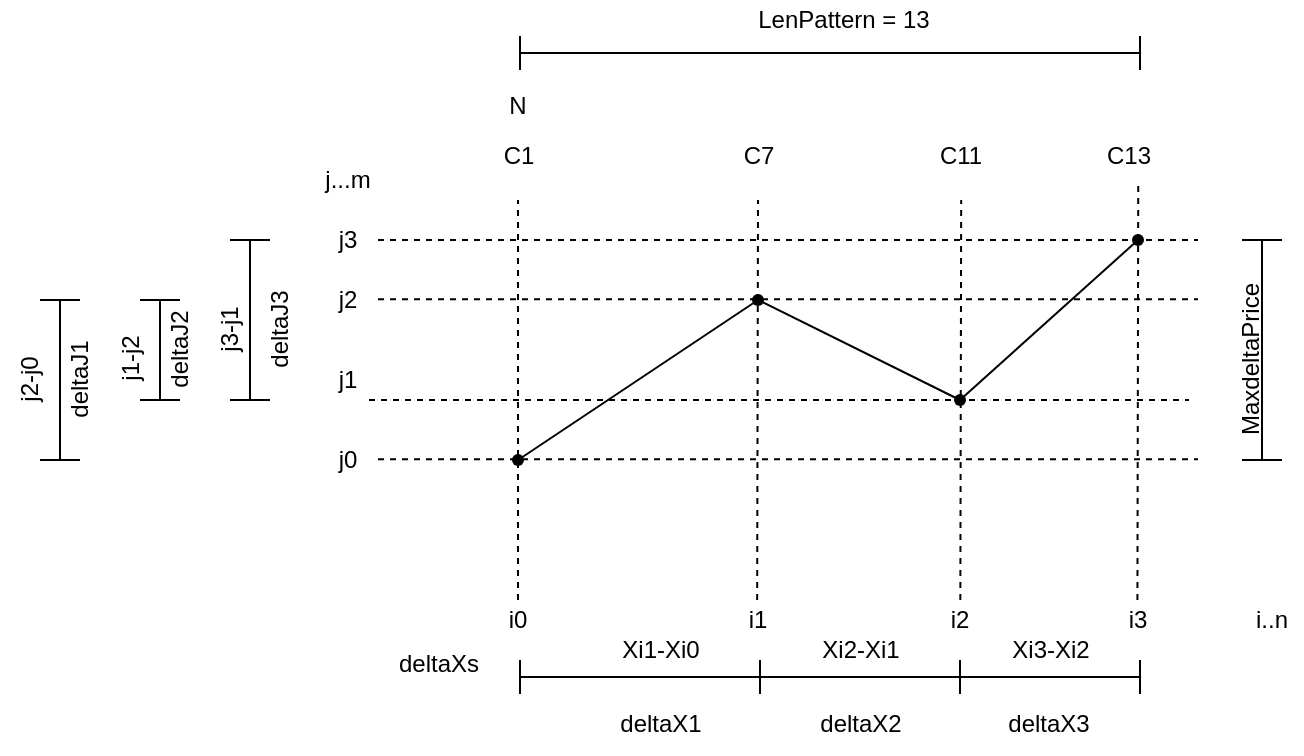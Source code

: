 <mxfile version="24.7.7">
  <diagram name="Pagina-1" id="jXFCeU8REB0r_83kQHwA">
    <mxGraphModel dx="2261" dy="738" grid="1" gridSize="10" guides="1" tooltips="1" connect="1" arrows="1" fold="1" page="1" pageScale="1" pageWidth="827" pageHeight="1169" math="0" shadow="0">
      <root>
        <mxCell id="0" />
        <mxCell id="1" parent="0" />
        <mxCell id="M-iUJmVRKBG9PvXo1UCz-1" value="" style="endArrow=none;html=1;rounded=0;" parent="1" source="M-iUJmVRKBG9PvXo1UCz-5" target="M-iUJmVRKBG9PvXo1UCz-4" edge="1">
          <mxGeometry width="50" height="50" relative="1" as="geometry">
            <mxPoint x="139" y="330" as="sourcePoint" />
            <mxPoint x="259" y="250" as="targetPoint" />
          </mxGeometry>
        </mxCell>
        <mxCell id="M-iUJmVRKBG9PvXo1UCz-2" value="" style="endArrow=none;html=1;rounded=0;" parent="1" source="M-iUJmVRKBG9PvXo1UCz-7" edge="1">
          <mxGeometry width="50" height="50" relative="1" as="geometry">
            <mxPoint x="289" y="290" as="sourcePoint" />
            <mxPoint x="259" y="250" as="targetPoint" />
          </mxGeometry>
        </mxCell>
        <mxCell id="M-iUJmVRKBG9PvXo1UCz-3" value="" style="endArrow=none;html=1;rounded=0;" parent="1" source="M-iUJmVRKBG9PvXo1UCz-9" target="M-iUJmVRKBG9PvXo1UCz-7" edge="1">
          <mxGeometry width="50" height="50" relative="1" as="geometry">
            <mxPoint x="349" y="220" as="sourcePoint" />
            <mxPoint x="289" y="290" as="targetPoint" />
          </mxGeometry>
        </mxCell>
        <mxCell id="M-iUJmVRKBG9PvXo1UCz-4" value="" style="shape=waypoint;sketch=0;fillStyle=solid;size=6;pointerEvents=1;points=[];fillColor=none;resizable=0;rotatable=0;perimeter=centerPerimeter;snapToPoint=1;" parent="1" vertex="1">
          <mxGeometry x="249" y="240" width="20" height="20" as="geometry" />
        </mxCell>
        <mxCell id="M-iUJmVRKBG9PvXo1UCz-6" value="" style="endArrow=none;html=1;rounded=0;" parent="1" target="M-iUJmVRKBG9PvXo1UCz-5" edge="1">
          <mxGeometry width="50" height="50" relative="1" as="geometry">
            <mxPoint x="139" y="330" as="sourcePoint" />
            <mxPoint x="259" y="250" as="targetPoint" />
          </mxGeometry>
        </mxCell>
        <mxCell id="M-iUJmVRKBG9PvXo1UCz-5" value="" style="shape=waypoint;sketch=0;fillStyle=solid;size=6;pointerEvents=1;points=[];fillColor=none;resizable=0;rotatable=0;perimeter=centerPerimeter;snapToPoint=1;" parent="1" vertex="1">
          <mxGeometry x="129" y="320" width="20" height="20" as="geometry" />
        </mxCell>
        <mxCell id="M-iUJmVRKBG9PvXo1UCz-7" value="" style="shape=waypoint;sketch=0;fillStyle=solid;size=6;pointerEvents=1;points=[];fillColor=none;resizable=0;rotatable=0;perimeter=centerPerimeter;snapToPoint=1;" parent="1" vertex="1">
          <mxGeometry x="350" y="290" width="20" height="20" as="geometry" />
        </mxCell>
        <mxCell id="M-iUJmVRKBG9PvXo1UCz-9" value="" style="shape=waypoint;sketch=0;fillStyle=solid;size=6;pointerEvents=1;points=[];fillColor=none;resizable=0;rotatable=0;perimeter=centerPerimeter;snapToPoint=1;" parent="1" vertex="1">
          <mxGeometry x="439" y="210" width="20" height="20" as="geometry" />
        </mxCell>
        <mxCell id="M-iUJmVRKBG9PvXo1UCz-12" value="" style="endArrow=none;dashed=1;html=1;rounded=0;" parent="1" edge="1">
          <mxGeometry width="50" height="50" relative="1" as="geometry">
            <mxPoint x="139" y="400" as="sourcePoint" />
            <mxPoint x="139" y="200" as="targetPoint" />
          </mxGeometry>
        </mxCell>
        <mxCell id="M-iUJmVRKBG9PvXo1UCz-13" value="" style="endArrow=none;dashed=1;html=1;rounded=0;" parent="1" edge="1">
          <mxGeometry width="50" height="50" relative="1" as="geometry">
            <mxPoint x="258.58" y="400" as="sourcePoint" />
            <mxPoint x="259" y="200" as="targetPoint" />
          </mxGeometry>
        </mxCell>
        <mxCell id="M-iUJmVRKBG9PvXo1UCz-14" value="" style="endArrow=none;dashed=1;html=1;rounded=0;" parent="1" edge="1">
          <mxGeometry width="50" height="50" relative="1" as="geometry">
            <mxPoint x="360.17" y="400" as="sourcePoint" />
            <mxPoint x="360.59" y="200" as="targetPoint" />
          </mxGeometry>
        </mxCell>
        <mxCell id="M-iUJmVRKBG9PvXo1UCz-15" value="" style="endArrow=none;dashed=1;html=1;rounded=0;" parent="1" edge="1">
          <mxGeometry width="50" height="50" relative="1" as="geometry">
            <mxPoint x="448.71" y="400" as="sourcePoint" />
            <mxPoint x="449.13" y="190" as="targetPoint" />
          </mxGeometry>
        </mxCell>
        <mxCell id="M-iUJmVRKBG9PvXo1UCz-16" value="" style="endArrow=none;dashed=1;html=1;rounded=0;" parent="1" edge="1">
          <mxGeometry width="50" height="50" relative="1" as="geometry">
            <mxPoint x="69" y="249.58" as="sourcePoint" />
            <mxPoint x="479" y="249.58" as="targetPoint" />
          </mxGeometry>
        </mxCell>
        <mxCell id="M-iUJmVRKBG9PvXo1UCz-17" value="" style="endArrow=none;dashed=1;html=1;rounded=0;" parent="1" edge="1">
          <mxGeometry width="50" height="50" relative="1" as="geometry">
            <mxPoint x="64.5" y="300" as="sourcePoint" />
            <mxPoint x="474.5" y="300" as="targetPoint" />
          </mxGeometry>
        </mxCell>
        <mxCell id="M-iUJmVRKBG9PvXo1UCz-18" value="" style="endArrow=none;dashed=1;html=1;rounded=0;" parent="1" edge="1">
          <mxGeometry width="50" height="50" relative="1" as="geometry">
            <mxPoint x="69" y="329.58" as="sourcePoint" />
            <mxPoint x="479" y="329.58" as="targetPoint" />
          </mxGeometry>
        </mxCell>
        <mxCell id="M-iUJmVRKBG9PvXo1UCz-19" value="" style="endArrow=none;dashed=1;html=1;rounded=0;" parent="1" edge="1">
          <mxGeometry width="50" height="50" relative="1" as="geometry">
            <mxPoint x="69" y="220.0" as="sourcePoint" />
            <mxPoint x="479" y="220.0" as="targetPoint" />
          </mxGeometry>
        </mxCell>
        <mxCell id="M-iUJmVRKBG9PvXo1UCz-20" value="i0" style="text;html=1;align=center;verticalAlign=middle;whiteSpace=wrap;rounded=0;" parent="1" vertex="1">
          <mxGeometry x="124" y="400" width="30" height="20" as="geometry" />
        </mxCell>
        <mxCell id="M-iUJmVRKBG9PvXo1UCz-21" value="i1" style="text;html=1;align=center;verticalAlign=middle;whiteSpace=wrap;rounded=0;" parent="1" vertex="1">
          <mxGeometry x="244" y="400" width="30" height="20" as="geometry" />
        </mxCell>
        <mxCell id="M-iUJmVRKBG9PvXo1UCz-22" value="i2" style="text;html=1;align=center;verticalAlign=middle;whiteSpace=wrap;rounded=0;" parent="1" vertex="1">
          <mxGeometry x="345" y="400" width="30" height="20" as="geometry" />
        </mxCell>
        <mxCell id="M-iUJmVRKBG9PvXo1UCz-23" value="i3" style="text;html=1;align=center;verticalAlign=middle;whiteSpace=wrap;rounded=0;" parent="1" vertex="1">
          <mxGeometry x="434" y="400" width="30" height="20" as="geometry" />
        </mxCell>
        <mxCell id="M-iUJmVRKBG9PvXo1UCz-24" value="j0" style="text;html=1;align=center;verticalAlign=middle;whiteSpace=wrap;rounded=0;" parent="1" vertex="1">
          <mxGeometry x="39" y="320" width="30" height="20" as="geometry" />
        </mxCell>
        <mxCell id="M-iUJmVRKBG9PvXo1UCz-25" value="j1" style="text;html=1;align=center;verticalAlign=middle;whiteSpace=wrap;rounded=0;" parent="1" vertex="1">
          <mxGeometry x="39" y="280" width="30" height="20" as="geometry" />
        </mxCell>
        <mxCell id="M-iUJmVRKBG9PvXo1UCz-26" value="j2" style="text;html=1;align=center;verticalAlign=middle;whiteSpace=wrap;rounded=0;" parent="1" vertex="1">
          <mxGeometry x="39" y="240" width="30" height="20" as="geometry" />
        </mxCell>
        <mxCell id="M-iUJmVRKBG9PvXo1UCz-27" value="j3" style="text;html=1;align=center;verticalAlign=middle;whiteSpace=wrap;rounded=0;" parent="1" vertex="1">
          <mxGeometry x="39" y="210" width="30" height="20" as="geometry" />
        </mxCell>
        <mxCell id="M-iUJmVRKBG9PvXo1UCz-28" value="i..n" style="text;html=1;align=center;verticalAlign=middle;whiteSpace=wrap;rounded=0;" parent="1" vertex="1">
          <mxGeometry x="501" y="400" width="30" height="20" as="geometry" />
        </mxCell>
        <mxCell id="M-iUJmVRKBG9PvXo1UCz-29" value="j...m" style="text;html=1;align=center;verticalAlign=middle;whiteSpace=wrap;rounded=0;" parent="1" vertex="1">
          <mxGeometry x="39" y="180" width="30" height="20" as="geometry" />
        </mxCell>
        <mxCell id="M-iUJmVRKBG9PvXo1UCz-41" value="" style="shape=crossbar;whiteSpace=wrap;html=1;rounded=1;" parent="1" vertex="1">
          <mxGeometry x="140" y="430" width="120" height="17" as="geometry" />
        </mxCell>
        <mxCell id="M-iUJmVRKBG9PvXo1UCz-44" value="N" style="text;html=1;align=center;verticalAlign=middle;whiteSpace=wrap;rounded=0;" parent="1" vertex="1">
          <mxGeometry x="124" y="143" width="30" height="20" as="geometry" />
        </mxCell>
        <mxCell id="M-iUJmVRKBG9PvXo1UCz-46" value="" style="shape=crossbar;whiteSpace=wrap;html=1;rounded=1;" parent="1" vertex="1">
          <mxGeometry x="140" y="118" width="310" height="17" as="geometry" />
        </mxCell>
        <mxCell id="M-iUJmVRKBG9PvXo1UCz-47" value="LenPattern = 13" style="text;html=1;align=center;verticalAlign=middle;whiteSpace=wrap;rounded=0;" parent="1" vertex="1">
          <mxGeometry x="244" y="100" width="116" height="20" as="geometry" />
        </mxCell>
        <mxCell id="M-iUJmVRKBG9PvXo1UCz-48" value="" style="shape=crossbar;whiteSpace=wrap;html=1;rounded=1;direction=south;" parent="1" vertex="1">
          <mxGeometry x="501" y="220" width="20" height="110" as="geometry" />
        </mxCell>
        <mxCell id="M-iUJmVRKBG9PvXo1UCz-49" value="MaxdeltaPrice" style="text;html=1;align=center;verticalAlign=middle;whiteSpace=wrap;rounded=0;rotation=-90;" parent="1" vertex="1">
          <mxGeometry x="490" y="269.5" width="30" height="20" as="geometry" />
        </mxCell>
        <mxCell id="M-iUJmVRKBG9PvXo1UCz-50" value="" style="shape=crossbar;whiteSpace=wrap;html=1;rounded=1;" parent="1" vertex="1">
          <mxGeometry x="260" y="430" width="100" height="17" as="geometry" />
        </mxCell>
        <mxCell id="M-iUJmVRKBG9PvXo1UCz-51" value="" style="shape=crossbar;whiteSpace=wrap;html=1;rounded=1;" parent="1" vertex="1">
          <mxGeometry x="360" y="430" width="90" height="17" as="geometry" />
        </mxCell>
        <mxCell id="M-iUJmVRKBG9PvXo1UCz-52" value="Xi1-Xi0" style="text;html=1;align=center;verticalAlign=middle;resizable=0;points=[];autosize=1;strokeColor=none;fillColor=none;" parent="1" vertex="1">
          <mxGeometry x="180" y="410" width="60" height="30" as="geometry" />
        </mxCell>
        <mxCell id="M-iUJmVRKBG9PvXo1UCz-53" value="Xi2-Xi1" style="text;html=1;align=center;verticalAlign=middle;resizable=0;points=[];autosize=1;strokeColor=none;fillColor=none;" parent="1" vertex="1">
          <mxGeometry x="280" y="410" width="60" height="30" as="geometry" />
        </mxCell>
        <mxCell id="M-iUJmVRKBG9PvXo1UCz-54" value="Xi3-Xi2" style="text;html=1;align=center;verticalAlign=middle;resizable=0;points=[];autosize=1;strokeColor=none;fillColor=none;" parent="1" vertex="1">
          <mxGeometry x="375" y="410" width="60" height="30" as="geometry" />
        </mxCell>
        <mxCell id="M-iUJmVRKBG9PvXo1UCz-55" value="deltaXs" style="text;html=1;align=center;verticalAlign=middle;resizable=0;points=[];autosize=1;strokeColor=none;fillColor=none;" parent="1" vertex="1">
          <mxGeometry x="69" y="417" width="60" height="30" as="geometry" />
        </mxCell>
        <mxCell id="M-iUJmVRKBG9PvXo1UCz-56" value="deltaX1" style="text;html=1;align=center;verticalAlign=middle;resizable=0;points=[];autosize=1;strokeColor=none;fillColor=none;" parent="1" vertex="1">
          <mxGeometry x="180" y="447" width="60" height="30" as="geometry" />
        </mxCell>
        <mxCell id="M-iUJmVRKBG9PvXo1UCz-57" value="deltaX2" style="text;html=1;align=center;verticalAlign=middle;resizable=0;points=[];autosize=1;strokeColor=none;fillColor=none;" parent="1" vertex="1">
          <mxGeometry x="280" y="447" width="60" height="30" as="geometry" />
        </mxCell>
        <mxCell id="M-iUJmVRKBG9PvXo1UCz-58" value="deltaX3" style="text;html=1;align=center;verticalAlign=middle;resizable=0;points=[];autosize=1;strokeColor=none;fillColor=none;" parent="1" vertex="1">
          <mxGeometry x="374" y="447" width="60" height="30" as="geometry" />
        </mxCell>
        <mxCell id="M-iUJmVRKBG9PvXo1UCz-61" value="C1" style="text;html=1;align=center;verticalAlign=middle;resizable=0;points=[];autosize=1;strokeColor=none;fillColor=none;" parent="1" vertex="1">
          <mxGeometry x="119" y="163" width="40" height="30" as="geometry" />
        </mxCell>
        <mxCell id="M-iUJmVRKBG9PvXo1UCz-62" value="C7" style="text;html=1;align=center;verticalAlign=middle;resizable=0;points=[];autosize=1;strokeColor=none;fillColor=none;" parent="1" vertex="1">
          <mxGeometry x="239" y="163" width="40" height="30" as="geometry" />
        </mxCell>
        <mxCell id="M-iUJmVRKBG9PvXo1UCz-63" value="C11" style="text;html=1;align=center;verticalAlign=middle;resizable=0;points=[];autosize=1;strokeColor=none;fillColor=none;" parent="1" vertex="1">
          <mxGeometry x="340" y="163" width="40" height="30" as="geometry" />
        </mxCell>
        <mxCell id="M-iUJmVRKBG9PvXo1UCz-64" value="C13" style="text;html=1;align=center;verticalAlign=middle;resizable=0;points=[];autosize=1;strokeColor=none;fillColor=none;" parent="1" vertex="1">
          <mxGeometry x="419" y="163" width="50" height="30" as="geometry" />
        </mxCell>
        <mxCell id="M-iUJmVRKBG9PvXo1UCz-65" value="" style="shape=crossbar;whiteSpace=wrap;html=1;rounded=1;direction=south;" parent="1" vertex="1">
          <mxGeometry x="-100" y="250" width="20" height="80" as="geometry" />
        </mxCell>
        <mxCell id="M-iUJmVRKBG9PvXo1UCz-66" value="" style="shape=crossbar;whiteSpace=wrap;html=1;rounded=1;direction=south;" parent="1" vertex="1">
          <mxGeometry x="-50" y="250" width="20" height="50" as="geometry" />
        </mxCell>
        <mxCell id="M-iUJmVRKBG9PvXo1UCz-67" value="" style="shape=crossbar;whiteSpace=wrap;html=1;rounded=1;direction=south;" parent="1" vertex="1">
          <mxGeometry x="-5" y="220" width="20" height="80" as="geometry" />
        </mxCell>
        <mxCell id="M-iUJmVRKBG9PvXo1UCz-68" value="j2-j0" style="text;html=1;align=center;verticalAlign=middle;resizable=0;points=[];autosize=1;strokeColor=none;fillColor=none;rotation=-90;" parent="1" vertex="1">
          <mxGeometry x="-130" y="275" width="50" height="30" as="geometry" />
        </mxCell>
        <mxCell id="M-iUJmVRKBG9PvXo1UCz-69" value="j1-j2" style="text;html=1;align=center;verticalAlign=middle;resizable=0;points=[];autosize=1;strokeColor=none;fillColor=none;rotation=-90;" parent="1" vertex="1">
          <mxGeometry x="-80" y="264.5" width="50" height="30" as="geometry" />
        </mxCell>
        <mxCell id="M-iUJmVRKBG9PvXo1UCz-70" value="j3-j1" style="text;html=1;align=center;verticalAlign=middle;resizable=0;points=[];autosize=1;strokeColor=none;fillColor=none;rotation=-90;" parent="1" vertex="1">
          <mxGeometry x="-30" y="250" width="50" height="30" as="geometry" />
        </mxCell>
        <mxCell id="M-iUJmVRKBG9PvXo1UCz-71" value="deltaJ1" style="text;html=1;align=center;verticalAlign=middle;resizable=0;points=[];autosize=1;strokeColor=none;fillColor=none;rotation=-90;" parent="1" vertex="1">
          <mxGeometry x="-110" y="275" width="60" height="30" as="geometry" />
        </mxCell>
        <mxCell id="M-iUJmVRKBG9PvXo1UCz-72" value="deltaJ2" style="text;html=1;align=center;verticalAlign=middle;resizable=0;points=[];autosize=1;strokeColor=none;fillColor=none;rotation=-90;" parent="1" vertex="1">
          <mxGeometry x="-60" y="260" width="60" height="30" as="geometry" />
        </mxCell>
        <mxCell id="M-iUJmVRKBG9PvXo1UCz-73" value="deltaJ3" style="text;html=1;align=center;verticalAlign=middle;resizable=0;points=[];autosize=1;strokeColor=none;fillColor=none;rotation=-90;" parent="1" vertex="1">
          <mxGeometry x="-10" y="250" width="60" height="30" as="geometry" />
        </mxCell>
      </root>
    </mxGraphModel>
  </diagram>
</mxfile>
